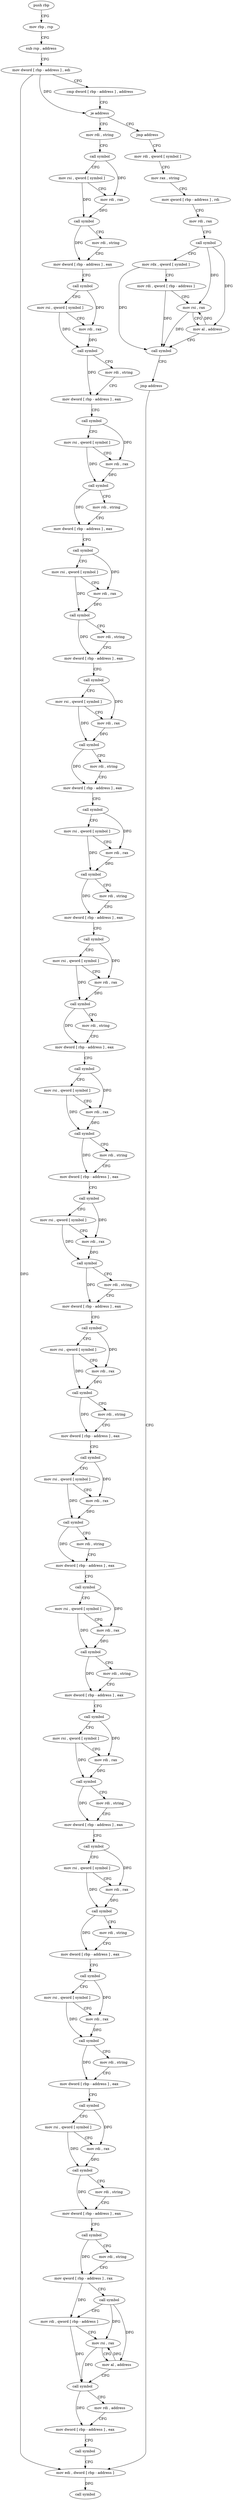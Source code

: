 digraph "func" {
"4199616" [label = "push rbp" ]
"4199617" [label = "mov rbp , rsp" ]
"4199620" [label = "sub rsp , address" ]
"4199624" [label = "mov dword [ rbp - address ] , edi" ]
"4199627" [label = "cmp dword [ rbp - address ] , address" ]
"4199631" [label = "je address" ]
"4199699" [label = "mov rdi , string" ]
"4199637" [label = "jmp address" ]
"4199709" [label = "call symbol" ]
"4199714" [label = "mov rsi , qword [ symbol ]" ]
"4199722" [label = "mov rdi , rax" ]
"4199725" [label = "call symbol" ]
"4199730" [label = "mov rdi , string" ]
"4199740" [label = "mov dword [ rbp - address ] , eax" ]
"4199743" [label = "call symbol" ]
"4199748" [label = "mov rsi , qword [ symbol ]" ]
"4199756" [label = "mov rdi , rax" ]
"4199759" [label = "call symbol" ]
"4199764" [label = "mov rdi , string" ]
"4199774" [label = "mov dword [ rbp - address ] , eax" ]
"4199777" [label = "call symbol" ]
"4199782" [label = "mov rsi , qword [ symbol ]" ]
"4199790" [label = "mov rdi , rax" ]
"4199793" [label = "call symbol" ]
"4199798" [label = "mov rdi , string" ]
"4199808" [label = "mov dword [ rbp - address ] , eax" ]
"4199811" [label = "call symbol" ]
"4199816" [label = "mov rsi , qword [ symbol ]" ]
"4199824" [label = "mov rdi , rax" ]
"4199827" [label = "call symbol" ]
"4199832" [label = "mov rdi , string" ]
"4199842" [label = "mov dword [ rbp - address ] , eax" ]
"4199845" [label = "call symbol" ]
"4199850" [label = "mov rsi , qword [ symbol ]" ]
"4199858" [label = "mov rdi , rax" ]
"4199861" [label = "call symbol" ]
"4199866" [label = "mov rdi , string" ]
"4199876" [label = "mov dword [ rbp - address ] , eax" ]
"4199879" [label = "call symbol" ]
"4199884" [label = "mov rsi , qword [ symbol ]" ]
"4199892" [label = "mov rdi , rax" ]
"4199895" [label = "call symbol" ]
"4199900" [label = "mov rdi , string" ]
"4199910" [label = "mov dword [ rbp - address ] , eax" ]
"4199913" [label = "call symbol" ]
"4199918" [label = "mov rsi , qword [ symbol ]" ]
"4199926" [label = "mov rdi , rax" ]
"4199929" [label = "call symbol" ]
"4199934" [label = "mov rdi , string" ]
"4199944" [label = "mov dword [ rbp - address ] , eax" ]
"4199947" [label = "call symbol" ]
"4199952" [label = "mov rsi , qword [ symbol ]" ]
"4199960" [label = "mov rdi , rax" ]
"4199963" [label = "call symbol" ]
"4199968" [label = "mov rdi , string" ]
"4199978" [label = "mov dword [ rbp - address ] , eax" ]
"4199981" [label = "call symbol" ]
"4199986" [label = "mov rsi , qword [ symbol ]" ]
"4199994" [label = "mov rdi , rax" ]
"4199997" [label = "call symbol" ]
"4200002" [label = "mov rdi , string" ]
"4200012" [label = "mov dword [ rbp - address ] , eax" ]
"4200015" [label = "call symbol" ]
"4200020" [label = "mov rsi , qword [ symbol ]" ]
"4200028" [label = "mov rdi , rax" ]
"4200031" [label = "call symbol" ]
"4200036" [label = "mov rdi , string" ]
"4200046" [label = "mov dword [ rbp - address ] , eax" ]
"4200049" [label = "call symbol" ]
"4200054" [label = "mov rsi , qword [ symbol ]" ]
"4200062" [label = "mov rdi , rax" ]
"4200065" [label = "call symbol" ]
"4200070" [label = "mov rdi , string" ]
"4200080" [label = "mov dword [ rbp - address ] , eax" ]
"4200083" [label = "call symbol" ]
"4200088" [label = "mov rsi , qword [ symbol ]" ]
"4200096" [label = "mov rdi , rax" ]
"4200099" [label = "call symbol" ]
"4200104" [label = "mov rdi , string" ]
"4200114" [label = "mov dword [ rbp - address ] , eax" ]
"4200117" [label = "call symbol" ]
"4200122" [label = "mov rsi , qword [ symbol ]" ]
"4200130" [label = "mov rdi , rax" ]
"4200133" [label = "call symbol" ]
"4200138" [label = "mov rdi , string" ]
"4200148" [label = "mov dword [ rbp - address ] , eax" ]
"4200151" [label = "call symbol" ]
"4200156" [label = "mov rsi , qword [ symbol ]" ]
"4200164" [label = "mov rdi , rax" ]
"4200167" [label = "call symbol" ]
"4200172" [label = "mov rdi , string" ]
"4200182" [label = "mov dword [ rbp - address ] , eax" ]
"4200185" [label = "call symbol" ]
"4200190" [label = "mov rsi , qword [ symbol ]" ]
"4200198" [label = "mov rdi , rax" ]
"4200201" [label = "call symbol" ]
"4200206" [label = "mov rdi , string" ]
"4200216" [label = "mov dword [ rbp - address ] , eax" ]
"4200219" [label = "call symbol" ]
"4200224" [label = "mov rsi , qword [ symbol ]" ]
"4200232" [label = "mov rdi , rax" ]
"4200235" [label = "call symbol" ]
"4200240" [label = "mov rdi , string" ]
"4200250" [label = "mov dword [ rbp - address ] , eax" ]
"4200253" [label = "call symbol" ]
"4200258" [label = "mov rdi , string" ]
"4200268" [label = "mov qword [ rbp - address ] , rax" ]
"4200272" [label = "call symbol" ]
"4200277" [label = "mov rdi , qword [ rbp - address ]" ]
"4200281" [label = "mov rsi , rax" ]
"4200284" [label = "mov al , address" ]
"4200286" [label = "call symbol" ]
"4200291" [label = "mov rdi , address" ]
"4200301" [label = "mov dword [ rbp - address ] , eax" ]
"4200304" [label = "call symbol" ]
"4200309" [label = "mov edi , dword [ rbp - address ]" ]
"4199642" [label = "mov rdi , qword [ symbol ]" ]
"4199650" [label = "mov rax , string" ]
"4199660" [label = "mov qword [ rbp - address ] , rdi" ]
"4199664" [label = "mov rdi , rax" ]
"4199667" [label = "call symbol" ]
"4199672" [label = "mov rdx , qword [ symbol ]" ]
"4199680" [label = "mov rdi , qword [ rbp - address ]" ]
"4199684" [label = "mov rsi , rax" ]
"4199687" [label = "mov al , address" ]
"4199689" [label = "call symbol" ]
"4199694" [label = "jmp address" ]
"4200312" [label = "call symbol" ]
"4199616" -> "4199617" [ label = "CFG" ]
"4199617" -> "4199620" [ label = "CFG" ]
"4199620" -> "4199624" [ label = "CFG" ]
"4199624" -> "4199627" [ label = "CFG" ]
"4199624" -> "4199631" [ label = "DFG" ]
"4199624" -> "4200309" [ label = "DFG" ]
"4199627" -> "4199631" [ label = "CFG" ]
"4199631" -> "4199699" [ label = "CFG" ]
"4199631" -> "4199637" [ label = "CFG" ]
"4199699" -> "4199709" [ label = "CFG" ]
"4199637" -> "4199642" [ label = "CFG" ]
"4199709" -> "4199714" [ label = "CFG" ]
"4199709" -> "4199722" [ label = "DFG" ]
"4199714" -> "4199722" [ label = "CFG" ]
"4199714" -> "4199725" [ label = "DFG" ]
"4199722" -> "4199725" [ label = "DFG" ]
"4199725" -> "4199730" [ label = "CFG" ]
"4199725" -> "4199740" [ label = "DFG" ]
"4199730" -> "4199740" [ label = "CFG" ]
"4199740" -> "4199743" [ label = "CFG" ]
"4199743" -> "4199748" [ label = "CFG" ]
"4199743" -> "4199756" [ label = "DFG" ]
"4199748" -> "4199756" [ label = "CFG" ]
"4199748" -> "4199759" [ label = "DFG" ]
"4199756" -> "4199759" [ label = "DFG" ]
"4199759" -> "4199764" [ label = "CFG" ]
"4199759" -> "4199774" [ label = "DFG" ]
"4199764" -> "4199774" [ label = "CFG" ]
"4199774" -> "4199777" [ label = "CFG" ]
"4199777" -> "4199782" [ label = "CFG" ]
"4199777" -> "4199790" [ label = "DFG" ]
"4199782" -> "4199790" [ label = "CFG" ]
"4199782" -> "4199793" [ label = "DFG" ]
"4199790" -> "4199793" [ label = "DFG" ]
"4199793" -> "4199798" [ label = "CFG" ]
"4199793" -> "4199808" [ label = "DFG" ]
"4199798" -> "4199808" [ label = "CFG" ]
"4199808" -> "4199811" [ label = "CFG" ]
"4199811" -> "4199816" [ label = "CFG" ]
"4199811" -> "4199824" [ label = "DFG" ]
"4199816" -> "4199824" [ label = "CFG" ]
"4199816" -> "4199827" [ label = "DFG" ]
"4199824" -> "4199827" [ label = "DFG" ]
"4199827" -> "4199832" [ label = "CFG" ]
"4199827" -> "4199842" [ label = "DFG" ]
"4199832" -> "4199842" [ label = "CFG" ]
"4199842" -> "4199845" [ label = "CFG" ]
"4199845" -> "4199850" [ label = "CFG" ]
"4199845" -> "4199858" [ label = "DFG" ]
"4199850" -> "4199858" [ label = "CFG" ]
"4199850" -> "4199861" [ label = "DFG" ]
"4199858" -> "4199861" [ label = "DFG" ]
"4199861" -> "4199866" [ label = "CFG" ]
"4199861" -> "4199876" [ label = "DFG" ]
"4199866" -> "4199876" [ label = "CFG" ]
"4199876" -> "4199879" [ label = "CFG" ]
"4199879" -> "4199884" [ label = "CFG" ]
"4199879" -> "4199892" [ label = "DFG" ]
"4199884" -> "4199892" [ label = "CFG" ]
"4199884" -> "4199895" [ label = "DFG" ]
"4199892" -> "4199895" [ label = "DFG" ]
"4199895" -> "4199900" [ label = "CFG" ]
"4199895" -> "4199910" [ label = "DFG" ]
"4199900" -> "4199910" [ label = "CFG" ]
"4199910" -> "4199913" [ label = "CFG" ]
"4199913" -> "4199918" [ label = "CFG" ]
"4199913" -> "4199926" [ label = "DFG" ]
"4199918" -> "4199926" [ label = "CFG" ]
"4199918" -> "4199929" [ label = "DFG" ]
"4199926" -> "4199929" [ label = "DFG" ]
"4199929" -> "4199934" [ label = "CFG" ]
"4199929" -> "4199944" [ label = "DFG" ]
"4199934" -> "4199944" [ label = "CFG" ]
"4199944" -> "4199947" [ label = "CFG" ]
"4199947" -> "4199952" [ label = "CFG" ]
"4199947" -> "4199960" [ label = "DFG" ]
"4199952" -> "4199960" [ label = "CFG" ]
"4199952" -> "4199963" [ label = "DFG" ]
"4199960" -> "4199963" [ label = "DFG" ]
"4199963" -> "4199968" [ label = "CFG" ]
"4199963" -> "4199978" [ label = "DFG" ]
"4199968" -> "4199978" [ label = "CFG" ]
"4199978" -> "4199981" [ label = "CFG" ]
"4199981" -> "4199986" [ label = "CFG" ]
"4199981" -> "4199994" [ label = "DFG" ]
"4199986" -> "4199994" [ label = "CFG" ]
"4199986" -> "4199997" [ label = "DFG" ]
"4199994" -> "4199997" [ label = "DFG" ]
"4199997" -> "4200002" [ label = "CFG" ]
"4199997" -> "4200012" [ label = "DFG" ]
"4200002" -> "4200012" [ label = "CFG" ]
"4200012" -> "4200015" [ label = "CFG" ]
"4200015" -> "4200020" [ label = "CFG" ]
"4200015" -> "4200028" [ label = "DFG" ]
"4200020" -> "4200028" [ label = "CFG" ]
"4200020" -> "4200031" [ label = "DFG" ]
"4200028" -> "4200031" [ label = "DFG" ]
"4200031" -> "4200036" [ label = "CFG" ]
"4200031" -> "4200046" [ label = "DFG" ]
"4200036" -> "4200046" [ label = "CFG" ]
"4200046" -> "4200049" [ label = "CFG" ]
"4200049" -> "4200054" [ label = "CFG" ]
"4200049" -> "4200062" [ label = "DFG" ]
"4200054" -> "4200062" [ label = "CFG" ]
"4200054" -> "4200065" [ label = "DFG" ]
"4200062" -> "4200065" [ label = "DFG" ]
"4200065" -> "4200070" [ label = "CFG" ]
"4200065" -> "4200080" [ label = "DFG" ]
"4200070" -> "4200080" [ label = "CFG" ]
"4200080" -> "4200083" [ label = "CFG" ]
"4200083" -> "4200088" [ label = "CFG" ]
"4200083" -> "4200096" [ label = "DFG" ]
"4200088" -> "4200096" [ label = "CFG" ]
"4200088" -> "4200099" [ label = "DFG" ]
"4200096" -> "4200099" [ label = "DFG" ]
"4200099" -> "4200104" [ label = "CFG" ]
"4200099" -> "4200114" [ label = "DFG" ]
"4200104" -> "4200114" [ label = "CFG" ]
"4200114" -> "4200117" [ label = "CFG" ]
"4200117" -> "4200122" [ label = "CFG" ]
"4200117" -> "4200130" [ label = "DFG" ]
"4200122" -> "4200130" [ label = "CFG" ]
"4200122" -> "4200133" [ label = "DFG" ]
"4200130" -> "4200133" [ label = "DFG" ]
"4200133" -> "4200138" [ label = "CFG" ]
"4200133" -> "4200148" [ label = "DFG" ]
"4200138" -> "4200148" [ label = "CFG" ]
"4200148" -> "4200151" [ label = "CFG" ]
"4200151" -> "4200156" [ label = "CFG" ]
"4200151" -> "4200164" [ label = "DFG" ]
"4200156" -> "4200164" [ label = "CFG" ]
"4200156" -> "4200167" [ label = "DFG" ]
"4200164" -> "4200167" [ label = "DFG" ]
"4200167" -> "4200172" [ label = "CFG" ]
"4200167" -> "4200182" [ label = "DFG" ]
"4200172" -> "4200182" [ label = "CFG" ]
"4200182" -> "4200185" [ label = "CFG" ]
"4200185" -> "4200190" [ label = "CFG" ]
"4200185" -> "4200198" [ label = "DFG" ]
"4200190" -> "4200198" [ label = "CFG" ]
"4200190" -> "4200201" [ label = "DFG" ]
"4200198" -> "4200201" [ label = "DFG" ]
"4200201" -> "4200206" [ label = "CFG" ]
"4200201" -> "4200216" [ label = "DFG" ]
"4200206" -> "4200216" [ label = "CFG" ]
"4200216" -> "4200219" [ label = "CFG" ]
"4200219" -> "4200224" [ label = "CFG" ]
"4200219" -> "4200232" [ label = "DFG" ]
"4200224" -> "4200232" [ label = "CFG" ]
"4200224" -> "4200235" [ label = "DFG" ]
"4200232" -> "4200235" [ label = "DFG" ]
"4200235" -> "4200240" [ label = "CFG" ]
"4200235" -> "4200250" [ label = "DFG" ]
"4200240" -> "4200250" [ label = "CFG" ]
"4200250" -> "4200253" [ label = "CFG" ]
"4200253" -> "4200258" [ label = "CFG" ]
"4200253" -> "4200268" [ label = "DFG" ]
"4200258" -> "4200268" [ label = "CFG" ]
"4200268" -> "4200272" [ label = "CFG" ]
"4200268" -> "4200277" [ label = "DFG" ]
"4200272" -> "4200277" [ label = "CFG" ]
"4200272" -> "4200281" [ label = "DFG" ]
"4200272" -> "4200284" [ label = "DFG" ]
"4200277" -> "4200281" [ label = "CFG" ]
"4200277" -> "4200286" [ label = "DFG" ]
"4200281" -> "4200284" [ label = "CFG" ]
"4200281" -> "4200286" [ label = "DFG" ]
"4200284" -> "4200286" [ label = "CFG" ]
"4200284" -> "4200281" [ label = "DFG" ]
"4200286" -> "4200291" [ label = "CFG" ]
"4200286" -> "4200301" [ label = "DFG" ]
"4200291" -> "4200301" [ label = "CFG" ]
"4200301" -> "4200304" [ label = "CFG" ]
"4200304" -> "4200309" [ label = "CFG" ]
"4200309" -> "4200312" [ label = "DFG" ]
"4199642" -> "4199650" [ label = "CFG" ]
"4199650" -> "4199660" [ label = "CFG" ]
"4199660" -> "4199664" [ label = "CFG" ]
"4199664" -> "4199667" [ label = "CFG" ]
"4199667" -> "4199672" [ label = "CFG" ]
"4199667" -> "4199684" [ label = "DFG" ]
"4199667" -> "4199687" [ label = "DFG" ]
"4199672" -> "4199680" [ label = "CFG" ]
"4199672" -> "4199689" [ label = "DFG" ]
"4199680" -> "4199684" [ label = "CFG" ]
"4199680" -> "4199689" [ label = "DFG" ]
"4199684" -> "4199687" [ label = "CFG" ]
"4199684" -> "4199689" [ label = "DFG" ]
"4199687" -> "4199689" [ label = "CFG" ]
"4199687" -> "4199684" [ label = "DFG" ]
"4199689" -> "4199694" [ label = "CFG" ]
"4199694" -> "4200309" [ label = "CFG" ]
}
